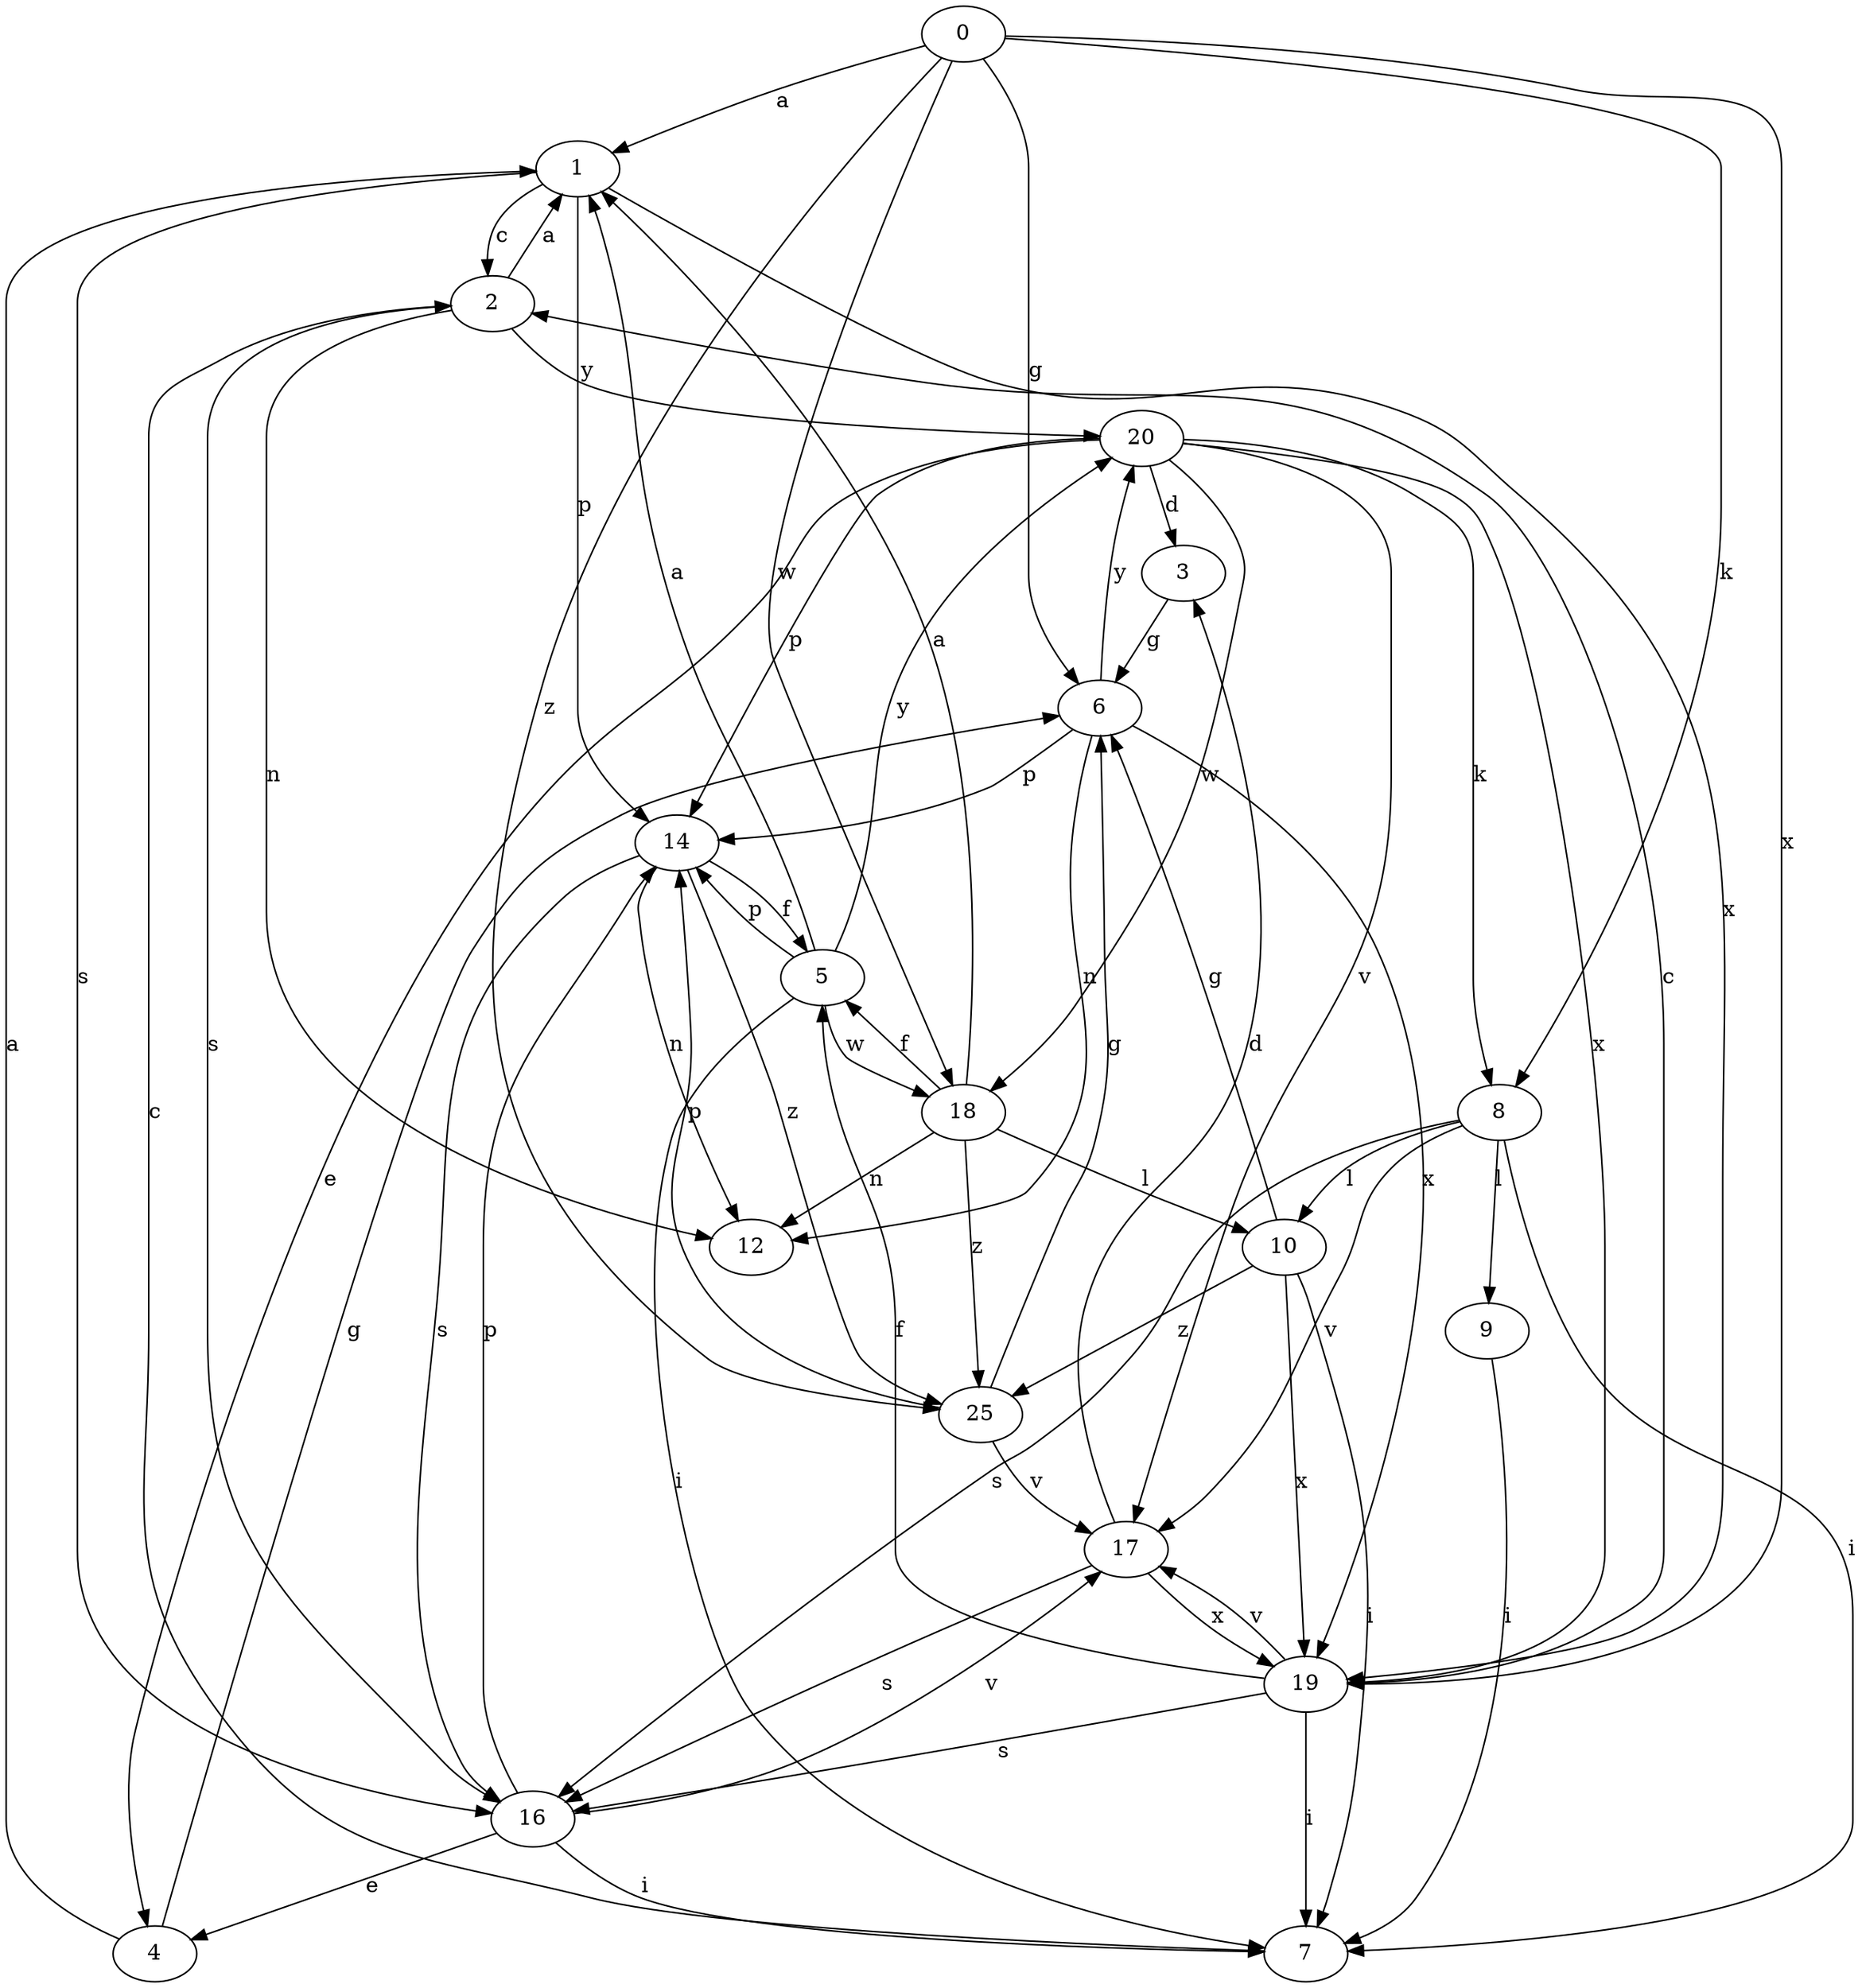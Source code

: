 strict digraph  {
1;
2;
3;
4;
5;
6;
7;
8;
9;
10;
12;
14;
16;
0;
17;
18;
19;
20;
25;
1 -> 2  [label=c];
1 -> 14  [label=p];
1 -> 16  [label=s];
1 -> 19  [label=x];
2 -> 1  [label=a];
2 -> 12  [label=n];
2 -> 16  [label=s];
2 -> 20  [label=y];
3 -> 6  [label=g];
4 -> 1  [label=a];
4 -> 6  [label=g];
5 -> 1  [label=a];
5 -> 7  [label=i];
5 -> 14  [label=p];
5 -> 18  [label=w];
5 -> 20  [label=y];
6 -> 12  [label=n];
6 -> 14  [label=p];
6 -> 19  [label=x];
6 -> 20  [label=y];
7 -> 2  [label=c];
8 -> 7  [label=i];
8 -> 9  [label=l];
8 -> 10  [label=l];
8 -> 16  [label=s];
8 -> 17  [label=v];
9 -> 7  [label=i];
10 -> 6  [label=g];
10 -> 7  [label=i];
10 -> 19  [label=x];
10 -> 25  [label=z];
14 -> 5  [label=f];
14 -> 12  [label=n];
14 -> 16  [label=s];
14 -> 25  [label=z];
16 -> 4  [label=e];
16 -> 7  [label=i];
16 -> 14  [label=p];
16 -> 17  [label=v];
0 -> 1  [label=a];
0 -> 6  [label=g];
0 -> 8  [label=k];
0 -> 18  [label=w];
0 -> 19  [label=x];
0 -> 25  [label=z];
17 -> 3  [label=d];
17 -> 16  [label=s];
17 -> 19  [label=x];
18 -> 1  [label=a];
18 -> 5  [label=f];
18 -> 10  [label=l];
18 -> 12  [label=n];
18 -> 25  [label=z];
19 -> 2  [label=c];
19 -> 5  [label=f];
19 -> 7  [label=i];
19 -> 16  [label=s];
19 -> 17  [label=v];
20 -> 3  [label=d];
20 -> 4  [label=e];
20 -> 8  [label=k];
20 -> 14  [label=p];
20 -> 17  [label=v];
20 -> 18  [label=w];
20 -> 19  [label=x];
25 -> 6  [label=g];
25 -> 14  [label=p];
25 -> 17  [label=v];
}
